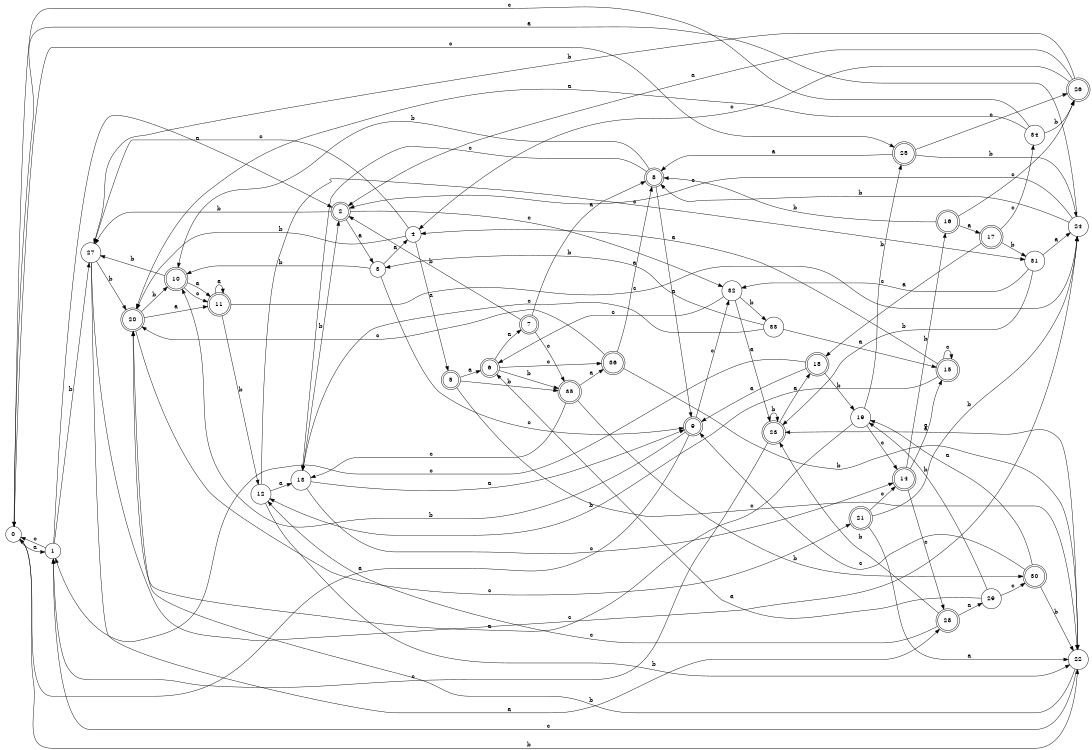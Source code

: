 digraph n30_9 {
__start0 [label="" shape="none"];

rankdir=LR;
size="8,5";

s0 [style="filled", color="black", fillcolor="white" shape="circle", label="0"];
s1 [style="filled", color="black", fillcolor="white" shape="circle", label="1"];
s2 [style="rounded,filled", color="black", fillcolor="white" shape="doublecircle", label="2"];
s3 [style="filled", color="black", fillcolor="white" shape="circle", label="3"];
s4 [style="filled", color="black", fillcolor="white" shape="circle", label="4"];
s5 [style="rounded,filled", color="black", fillcolor="white" shape="doublecircle", label="5"];
s6 [style="rounded,filled", color="black", fillcolor="white" shape="doublecircle", label="6"];
s7 [style="rounded,filled", color="black", fillcolor="white" shape="doublecircle", label="7"];
s8 [style="rounded,filled", color="black", fillcolor="white" shape="doublecircle", label="8"];
s9 [style="rounded,filled", color="black", fillcolor="white" shape="doublecircle", label="9"];
s10 [style="rounded,filled", color="black", fillcolor="white" shape="doublecircle", label="10"];
s11 [style="rounded,filled", color="black", fillcolor="white" shape="doublecircle", label="11"];
s12 [style="filled", color="black", fillcolor="white" shape="circle", label="12"];
s13 [style="filled", color="black", fillcolor="white" shape="circle", label="13"];
s14 [style="rounded,filled", color="black", fillcolor="white" shape="doublecircle", label="14"];
s15 [style="rounded,filled", color="black", fillcolor="white" shape="doublecircle", label="15"];
s16 [style="rounded,filled", color="black", fillcolor="white" shape="doublecircle", label="16"];
s17 [style="rounded,filled", color="black", fillcolor="white" shape="doublecircle", label="17"];
s18 [style="rounded,filled", color="black", fillcolor="white" shape="doublecircle", label="18"];
s19 [style="filled", color="black", fillcolor="white" shape="circle", label="19"];
s20 [style="rounded,filled", color="black", fillcolor="white" shape="doublecircle", label="20"];
s21 [style="rounded,filled", color="black", fillcolor="white" shape="doublecircle", label="21"];
s22 [style="filled", color="black", fillcolor="white" shape="circle", label="22"];
s23 [style="rounded,filled", color="black", fillcolor="white" shape="doublecircle", label="23"];
s24 [style="filled", color="black", fillcolor="white" shape="circle", label="24"];
s25 [style="rounded,filled", color="black", fillcolor="white" shape="doublecircle", label="25"];
s26 [style="rounded,filled", color="black", fillcolor="white" shape="doublecircle", label="26"];
s27 [style="filled", color="black", fillcolor="white" shape="circle", label="27"];
s28 [style="rounded,filled", color="black", fillcolor="white" shape="doublecircle", label="28"];
s29 [style="filled", color="black", fillcolor="white" shape="circle", label="29"];
s30 [style="rounded,filled", color="black", fillcolor="white" shape="doublecircle", label="30"];
s31 [style="filled", color="black", fillcolor="white" shape="circle", label="31"];
s32 [style="filled", color="black", fillcolor="white" shape="circle", label="32"];
s33 [style="filled", color="black", fillcolor="white" shape="circle", label="33"];
s34 [style="filled", color="black", fillcolor="white" shape="circle", label="34"];
s35 [style="rounded,filled", color="black", fillcolor="white" shape="doublecircle", label="35"];
s36 [style="rounded,filled", color="black", fillcolor="white" shape="doublecircle", label="36"];
s0 -> s1 [label="a"];
s0 -> s22 [label="b"];
s0 -> s25 [label="c"];
s1 -> s2 [label="a"];
s1 -> s27 [label="b"];
s1 -> s0 [label="c"];
s2 -> s3 [label="a"];
s2 -> s27 [label="b"];
s2 -> s32 [label="c"];
s3 -> s4 [label="a"];
s3 -> s10 [label="b"];
s3 -> s9 [label="c"];
s4 -> s5 [label="a"];
s4 -> s20 [label="b"];
s4 -> s27 [label="c"];
s5 -> s6 [label="a"];
s5 -> s35 [label="b"];
s5 -> s22 [label="c"];
s6 -> s7 [label="a"];
s6 -> s35 [label="b"];
s6 -> s36 [label="c"];
s7 -> s8 [label="a"];
s7 -> s2 [label="b"];
s7 -> s35 [label="c"];
s8 -> s9 [label="a"];
s8 -> s10 [label="b"];
s8 -> s13 [label="c"];
s9 -> s0 [label="a"];
s9 -> s10 [label="b"];
s9 -> s32 [label="c"];
s10 -> s11 [label="a"];
s10 -> s27 [label="b"];
s10 -> s11 [label="c"];
s11 -> s11 [label="a"];
s11 -> s12 [label="b"];
s11 -> s24 [label="c"];
s12 -> s13 [label="a"];
s12 -> s22 [label="b"];
s12 -> s31 [label="c"];
s13 -> s9 [label="a"];
s13 -> s2 [label="b"];
s13 -> s14 [label="c"];
s14 -> s15 [label="a"];
s14 -> s16 [label="b"];
s14 -> s28 [label="c"];
s15 -> s4 [label="a"];
s15 -> s12 [label="b"];
s15 -> s15 [label="c"];
s16 -> s17 [label="a"];
s16 -> s8 [label="b"];
s16 -> s26 [label="c"];
s17 -> s18 [label="a"];
s17 -> s31 [label="b"];
s17 -> s34 [label="c"];
s18 -> s9 [label="a"];
s18 -> s19 [label="b"];
s18 -> s1 [label="c"];
s19 -> s20 [label="a"];
s19 -> s25 [label="b"];
s19 -> s14 [label="c"];
s20 -> s11 [label="a"];
s20 -> s10 [label="b"];
s20 -> s21 [label="c"];
s21 -> s22 [label="a"];
s21 -> s24 [label="b"];
s21 -> s14 [label="c"];
s22 -> s23 [label="a"];
s22 -> s20 [label="b"];
s22 -> s1 [label="c"];
s23 -> s18 [label="a"];
s23 -> s23 [label="b"];
s23 -> s1 [label="c"];
s24 -> s0 [label="a"];
s24 -> s8 [label="b"];
s24 -> s2 [label="c"];
s25 -> s8 [label="a"];
s25 -> s24 [label="b"];
s25 -> s26 [label="c"];
s26 -> s2 [label="a"];
s26 -> s27 [label="b"];
s26 -> s4 [label="c"];
s27 -> s28 [label="a"];
s27 -> s20 [label="b"];
s27 -> s24 [label="c"];
s28 -> s29 [label="a"];
s28 -> s23 [label="b"];
s28 -> s12 [label="c"];
s29 -> s6 [label="a"];
s29 -> s19 [label="b"];
s29 -> s30 [label="c"];
s30 -> s19 [label="a"];
s30 -> s22 [label="b"];
s30 -> s9 [label="c"];
s31 -> s24 [label="a"];
s31 -> s23 [label="b"];
s31 -> s32 [label="c"];
s32 -> s23 [label="a"];
s32 -> s33 [label="b"];
s32 -> s6 [label="c"];
s33 -> s15 [label="a"];
s33 -> s3 [label="b"];
s33 -> s13 [label="c"];
s34 -> s20 [label="a"];
s34 -> s26 [label="b"];
s34 -> s0 [label="c"];
s35 -> s36 [label="a"];
s35 -> s30 [label="b"];
s35 -> s13 [label="c"];
s36 -> s8 [label="a"];
s36 -> s22 [label="b"];
s36 -> s20 [label="c"];

}